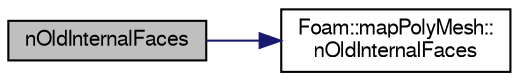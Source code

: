 digraph "nOldInternalFaces"
{
  bgcolor="transparent";
  edge [fontname="FreeSans",fontsize="10",labelfontname="FreeSans",labelfontsize="10"];
  node [fontname="FreeSans",fontsize="10",shape=record];
  rankdir="LR";
  Node259 [label="nOldInternalFaces",height=0.2,width=0.4,color="black", fillcolor="grey75", style="filled", fontcolor="black"];
  Node259 -> Node260 [color="midnightblue",fontsize="10",style="solid",fontname="FreeSans"];
  Node260 [label="Foam::mapPolyMesh::\lnOldInternalFaces",height=0.2,width=0.4,color="black",URL="$a27386.html#a4b31912ed27e4960b1608d2d64f4c19e",tooltip="Number of old internal faces. "];
}
